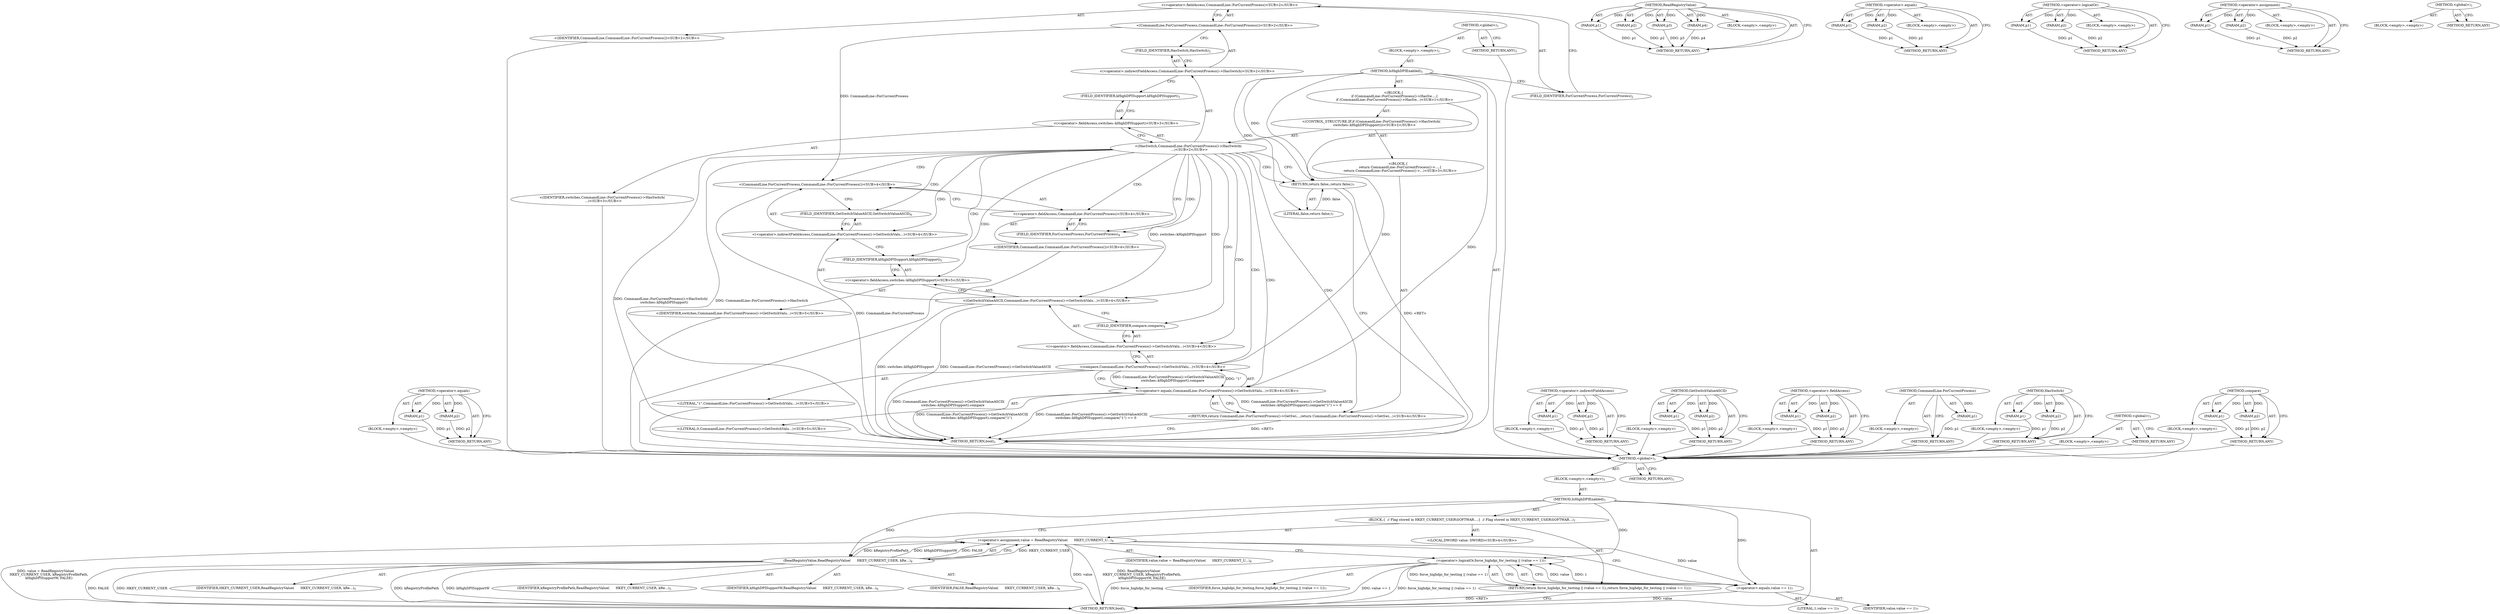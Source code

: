 digraph "&lt;global&gt;" {
vulnerable_81 [label=<(METHOD,&lt;operator&gt;.equals)>];
vulnerable_82 [label=<(PARAM,p1)>];
vulnerable_83 [label=<(PARAM,p2)>];
vulnerable_84 [label=<(BLOCK,&lt;empty&gt;,&lt;empty&gt;)>];
vulnerable_85 [label=<(METHOD_RETURN,ANY)>];
vulnerable_6 [label=<(METHOD,&lt;global&gt;)<SUB>1</SUB>>];
vulnerable_7 [label=<(BLOCK,&lt;empty&gt;,&lt;empty&gt;)<SUB>1</SUB>>];
vulnerable_8 [label=<(METHOD,IsHighDPIEnabled)<SUB>1</SUB>>];
vulnerable_9 [label="<(BLOCK,{
  if (CommandLine::ForCurrentProcess()-&gt;HasSw...,{
  if (CommandLine::ForCurrentProcess()-&gt;HasSw...)<SUB>1</SUB>>"];
vulnerable_10 [label="<(CONTROL_STRUCTURE,IF,if (CommandLine::ForCurrentProcess()-&gt;HasSwitch(
      switches::kHighDPISupport)))<SUB>2</SUB>>"];
vulnerable_11 [label="<(HasSwitch,CommandLine::ForCurrentProcess()-&gt;HasSwitch(
  ...)<SUB>2</SUB>>"];
vulnerable_12 [label="<(&lt;operator&gt;.indirectFieldAccess,CommandLine::ForCurrentProcess()-&gt;HasSwitch)<SUB>2</SUB>>"];
vulnerable_13 [label="<(CommandLine.ForCurrentProcess,CommandLine::ForCurrentProcess())<SUB>2</SUB>>"];
vulnerable_14 [label="<(&lt;operator&gt;.fieldAccess,CommandLine::ForCurrentProcess)<SUB>2</SUB>>"];
vulnerable_15 [label="<(IDENTIFIER,CommandLine,CommandLine::ForCurrentProcess())<SUB>2</SUB>>"];
vulnerable_16 [label=<(FIELD_IDENTIFIER,ForCurrentProcess,ForCurrentProcess)<SUB>2</SUB>>];
vulnerable_17 [label=<(FIELD_IDENTIFIER,HasSwitch,HasSwitch)<SUB>2</SUB>>];
vulnerable_18 [label="<(&lt;operator&gt;.fieldAccess,switches::kHighDPISupport)<SUB>3</SUB>>"];
vulnerable_19 [label="<(IDENTIFIER,switches,CommandLine::ForCurrentProcess()-&gt;HasSwitch(
  ...)<SUB>3</SUB>>"];
vulnerable_20 [label=<(FIELD_IDENTIFIER,kHighDPISupport,kHighDPISupport)<SUB>3</SUB>>];
vulnerable_21 [label="<(BLOCK,{
    return CommandLine::ForCurrentProcess()-&gt;...,{
    return CommandLine::ForCurrentProcess()-&gt;...)<SUB>3</SUB>>"];
vulnerable_22 [label="<(RETURN,return CommandLine::ForCurrentProcess()-&gt;GetSwi...,return CommandLine::ForCurrentProcess()-&gt;GetSwi...)<SUB>4</SUB>>"];
vulnerable_23 [label="<(&lt;operator&gt;.equals,CommandLine::ForCurrentProcess()-&gt;GetSwitchValu...)<SUB>4</SUB>>"];
vulnerable_24 [label="<(compare,CommandLine::ForCurrentProcess()-&gt;GetSwitchValu...)<SUB>4</SUB>>"];
vulnerable_25 [label="<(&lt;operator&gt;.fieldAccess,CommandLine::ForCurrentProcess()-&gt;GetSwitchValu...)<SUB>4</SUB>>"];
vulnerable_26 [label="<(GetSwitchValueASCII,CommandLine::ForCurrentProcess()-&gt;GetSwitchValu...)<SUB>4</SUB>>"];
vulnerable_27 [label="<(&lt;operator&gt;.indirectFieldAccess,CommandLine::ForCurrentProcess()-&gt;GetSwitchValu...)<SUB>4</SUB>>"];
vulnerable_28 [label="<(CommandLine.ForCurrentProcess,CommandLine::ForCurrentProcess())<SUB>4</SUB>>"];
vulnerable_29 [label="<(&lt;operator&gt;.fieldAccess,CommandLine::ForCurrentProcess)<SUB>4</SUB>>"];
vulnerable_30 [label="<(IDENTIFIER,CommandLine,CommandLine::ForCurrentProcess())<SUB>4</SUB>>"];
vulnerable_31 [label=<(FIELD_IDENTIFIER,ForCurrentProcess,ForCurrentProcess)<SUB>4</SUB>>];
vulnerable_32 [label=<(FIELD_IDENTIFIER,GetSwitchValueASCII,GetSwitchValueASCII)<SUB>4</SUB>>];
vulnerable_33 [label="<(&lt;operator&gt;.fieldAccess,switches::kHighDPISupport)<SUB>5</SUB>>"];
vulnerable_34 [label="<(IDENTIFIER,switches,CommandLine::ForCurrentProcess()-&gt;GetSwitchValu...)<SUB>5</SUB>>"];
vulnerable_35 [label=<(FIELD_IDENTIFIER,kHighDPISupport,kHighDPISupport)<SUB>5</SUB>>];
vulnerable_36 [label=<(FIELD_IDENTIFIER,compare,compare)<SUB>4</SUB>>];
vulnerable_37 [label="<(LITERAL,&quot;1&quot;,CommandLine::ForCurrentProcess()-&gt;GetSwitchValu...)<SUB>5</SUB>>"];
vulnerable_38 [label="<(LITERAL,0,CommandLine::ForCurrentProcess()-&gt;GetSwitchValu...)<SUB>5</SUB>>"];
vulnerable_39 [label=<(RETURN,return false;,return false;)<SUB>7</SUB>>];
vulnerable_40 [label=<(LITERAL,false,return false;)<SUB>7</SUB>>];
vulnerable_41 [label=<(METHOD_RETURN,bool)<SUB>1</SUB>>];
vulnerable_43 [label=<(METHOD_RETURN,ANY)<SUB>1</SUB>>];
vulnerable_67 [label=<(METHOD,&lt;operator&gt;.indirectFieldAccess)>];
vulnerable_68 [label=<(PARAM,p1)>];
vulnerable_69 [label=<(PARAM,p2)>];
vulnerable_70 [label=<(BLOCK,&lt;empty&gt;,&lt;empty&gt;)>];
vulnerable_71 [label=<(METHOD_RETURN,ANY)>];
vulnerable_91 [label=<(METHOD,GetSwitchValueASCII)>];
vulnerable_92 [label=<(PARAM,p1)>];
vulnerable_93 [label=<(PARAM,p2)>];
vulnerable_94 [label=<(BLOCK,&lt;empty&gt;,&lt;empty&gt;)>];
vulnerable_95 [label=<(METHOD_RETURN,ANY)>];
vulnerable_76 [label=<(METHOD,&lt;operator&gt;.fieldAccess)>];
vulnerable_77 [label=<(PARAM,p1)>];
vulnerable_78 [label=<(PARAM,p2)>];
vulnerable_79 [label=<(BLOCK,&lt;empty&gt;,&lt;empty&gt;)>];
vulnerable_80 [label=<(METHOD_RETURN,ANY)>];
vulnerable_72 [label=<(METHOD,CommandLine.ForCurrentProcess)>];
vulnerable_73 [label=<(PARAM,p1)>];
vulnerable_74 [label=<(BLOCK,&lt;empty&gt;,&lt;empty&gt;)>];
vulnerable_75 [label=<(METHOD_RETURN,ANY)>];
vulnerable_62 [label=<(METHOD,HasSwitch)>];
vulnerable_63 [label=<(PARAM,p1)>];
vulnerable_64 [label=<(PARAM,p2)>];
vulnerable_65 [label=<(BLOCK,&lt;empty&gt;,&lt;empty&gt;)>];
vulnerable_66 [label=<(METHOD_RETURN,ANY)>];
vulnerable_56 [label=<(METHOD,&lt;global&gt;)<SUB>1</SUB>>];
vulnerable_57 [label=<(BLOCK,&lt;empty&gt;,&lt;empty&gt;)>];
vulnerable_58 [label=<(METHOD_RETURN,ANY)>];
vulnerable_86 [label=<(METHOD,compare)>];
vulnerable_87 [label=<(PARAM,p1)>];
vulnerable_88 [label=<(PARAM,p2)>];
vulnerable_89 [label=<(BLOCK,&lt;empty&gt;,&lt;empty&gt;)>];
vulnerable_90 [label=<(METHOD_RETURN,ANY)>];
fixed_6 [label=<(METHOD,&lt;global&gt;)<SUB>1</SUB>>];
fixed_7 [label=<(BLOCK,&lt;empty&gt;,&lt;empty&gt;)<SUB>1</SUB>>];
fixed_8 [label=<(METHOD,IsHighDPIEnabled)<SUB>1</SUB>>];
fixed_9 [label=<(BLOCK,{
  // Flag stored in HKEY_CURRENT_USER\SOFTWAR...,{
  // Flag stored in HKEY_CURRENT_USER\SOFTWAR...)<SUB>1</SUB>>];
fixed_10 [label="<(LOCAL,DWORD value: DWORD)<SUB>4</SUB>>"];
fixed_11 [label=<(&lt;operator&gt;.assignment,value = ReadRegistryValue(
      HKEY_CURRENT_U...)<SUB>4</SUB>>];
fixed_12 [label=<(IDENTIFIER,value,value = ReadRegistryValue(
      HKEY_CURRENT_U...)<SUB>4</SUB>>];
fixed_13 [label=<(ReadRegistryValue,ReadRegistryValue(
      HKEY_CURRENT_USER, kRe...)<SUB>4</SUB>>];
fixed_14 [label=<(IDENTIFIER,HKEY_CURRENT_USER,ReadRegistryValue(
      HKEY_CURRENT_USER, kRe...)<SUB>5</SUB>>];
fixed_15 [label=<(IDENTIFIER,kRegistryProfilePath,ReadRegistryValue(
      HKEY_CURRENT_USER, kRe...)<SUB>5</SUB>>];
fixed_16 [label=<(IDENTIFIER,kHighDPISupportW,ReadRegistryValue(
      HKEY_CURRENT_USER, kRe...)<SUB>6</SUB>>];
fixed_17 [label=<(IDENTIFIER,FALSE,ReadRegistryValue(
      HKEY_CURRENT_USER, kRe...)<SUB>6</SUB>>];
fixed_18 [label=<(RETURN,return force_highdpi_for_testing || (value == 1);,return force_highdpi_for_testing || (value == 1);)<SUB>7</SUB>>];
fixed_19 [label=<(&lt;operator&gt;.logicalOr,force_highdpi_for_testing || (value == 1))<SUB>7</SUB>>];
fixed_20 [label=<(IDENTIFIER,force_highdpi_for_testing,force_highdpi_for_testing || (value == 1))<SUB>7</SUB>>];
fixed_21 [label=<(&lt;operator&gt;.equals,value == 1)<SUB>7</SUB>>];
fixed_22 [label=<(IDENTIFIER,value,value == 1)<SUB>7</SUB>>];
fixed_23 [label=<(LITERAL,1,value == 1)<SUB>7</SUB>>];
fixed_24 [label=<(METHOD_RETURN,bool)<SUB>1</SUB>>];
fixed_26 [label=<(METHOD_RETURN,ANY)<SUB>1</SUB>>];
fixed_50 [label=<(METHOD,ReadRegistryValue)>];
fixed_51 [label=<(PARAM,p1)>];
fixed_52 [label=<(PARAM,p2)>];
fixed_53 [label=<(PARAM,p3)>];
fixed_54 [label=<(PARAM,p4)>];
fixed_55 [label=<(BLOCK,&lt;empty&gt;,&lt;empty&gt;)>];
fixed_56 [label=<(METHOD_RETURN,ANY)>];
fixed_62 [label=<(METHOD,&lt;operator&gt;.equals)>];
fixed_63 [label=<(PARAM,p1)>];
fixed_64 [label=<(PARAM,p2)>];
fixed_65 [label=<(BLOCK,&lt;empty&gt;,&lt;empty&gt;)>];
fixed_66 [label=<(METHOD_RETURN,ANY)>];
fixed_57 [label=<(METHOD,&lt;operator&gt;.logicalOr)>];
fixed_58 [label=<(PARAM,p1)>];
fixed_59 [label=<(PARAM,p2)>];
fixed_60 [label=<(BLOCK,&lt;empty&gt;,&lt;empty&gt;)>];
fixed_61 [label=<(METHOD_RETURN,ANY)>];
fixed_45 [label=<(METHOD,&lt;operator&gt;.assignment)>];
fixed_46 [label=<(PARAM,p1)>];
fixed_47 [label=<(PARAM,p2)>];
fixed_48 [label=<(BLOCK,&lt;empty&gt;,&lt;empty&gt;)>];
fixed_49 [label=<(METHOD_RETURN,ANY)>];
fixed_39 [label=<(METHOD,&lt;global&gt;)<SUB>1</SUB>>];
fixed_40 [label=<(BLOCK,&lt;empty&gt;,&lt;empty&gt;)>];
fixed_41 [label=<(METHOD_RETURN,ANY)>];
vulnerable_81 -> vulnerable_82  [key=0, label="AST: "];
vulnerable_81 -> vulnerable_82  [key=1, label="DDG: "];
vulnerable_81 -> vulnerable_84  [key=0, label="AST: "];
vulnerable_81 -> vulnerable_83  [key=0, label="AST: "];
vulnerable_81 -> vulnerable_83  [key=1, label="DDG: "];
vulnerable_81 -> vulnerable_85  [key=0, label="AST: "];
vulnerable_81 -> vulnerable_85  [key=1, label="CFG: "];
vulnerable_82 -> vulnerable_85  [key=0, label="DDG: p1"];
vulnerable_83 -> vulnerable_85  [key=0, label="DDG: p2"];
vulnerable_84 -> fixed_6  [key=0];
vulnerable_85 -> fixed_6  [key=0];
vulnerable_6 -> vulnerable_7  [key=0, label="AST: "];
vulnerable_6 -> vulnerable_43  [key=0, label="AST: "];
vulnerable_6 -> vulnerable_43  [key=1, label="CFG: "];
vulnerable_7 -> vulnerable_8  [key=0, label="AST: "];
vulnerable_8 -> vulnerable_9  [key=0, label="AST: "];
vulnerable_8 -> vulnerable_41  [key=0, label="AST: "];
vulnerable_8 -> vulnerable_16  [key=0, label="CFG: "];
vulnerable_8 -> vulnerable_39  [key=0, label="DDG: "];
vulnerable_8 -> vulnerable_40  [key=0, label="DDG: "];
vulnerable_8 -> vulnerable_23  [key=0, label="DDG: "];
vulnerable_8 -> vulnerable_24  [key=0, label="DDG: "];
vulnerable_9 -> vulnerable_10  [key=0, label="AST: "];
vulnerable_9 -> vulnerable_39  [key=0, label="AST: "];
vulnerable_10 -> vulnerable_11  [key=0, label="AST: "];
vulnerable_10 -> vulnerable_21  [key=0, label="AST: "];
vulnerable_11 -> vulnerable_12  [key=0, label="AST: "];
vulnerable_11 -> vulnerable_18  [key=0, label="AST: "];
vulnerable_11 -> vulnerable_31  [key=0, label="CFG: "];
vulnerable_11 -> vulnerable_31  [key=1, label="CDG: "];
vulnerable_11 -> vulnerable_39  [key=0, label="CFG: "];
vulnerable_11 -> vulnerable_39  [key=1, label="CDG: "];
vulnerable_11 -> vulnerable_41  [key=0, label="DDG: CommandLine::ForCurrentProcess()-&gt;HasSwitch"];
vulnerable_11 -> vulnerable_41  [key=1, label="DDG: CommandLine::ForCurrentProcess()-&gt;HasSwitch(
      switches::kHighDPISupport)"];
vulnerable_11 -> vulnerable_26  [key=0, label="DDG: switches::kHighDPISupport"];
vulnerable_11 -> vulnerable_26  [key=1, label="CDG: "];
vulnerable_11 -> vulnerable_24  [key=0, label="CDG: "];
vulnerable_11 -> vulnerable_29  [key=0, label="CDG: "];
vulnerable_11 -> vulnerable_32  [key=0, label="CDG: "];
vulnerable_11 -> vulnerable_33  [key=0, label="CDG: "];
vulnerable_11 -> vulnerable_23  [key=0, label="CDG: "];
vulnerable_11 -> vulnerable_28  [key=0, label="CDG: "];
vulnerable_11 -> vulnerable_36  [key=0, label="CDG: "];
vulnerable_11 -> vulnerable_35  [key=0, label="CDG: "];
vulnerable_11 -> vulnerable_25  [key=0, label="CDG: "];
vulnerable_11 -> vulnerable_22  [key=0, label="CDG: "];
vulnerable_11 -> vulnerable_27  [key=0, label="CDG: "];
vulnerable_12 -> vulnerable_13  [key=0, label="AST: "];
vulnerable_12 -> vulnerable_17  [key=0, label="AST: "];
vulnerable_12 -> vulnerable_20  [key=0, label="CFG: "];
vulnerable_13 -> vulnerable_14  [key=0, label="AST: "];
vulnerable_13 -> vulnerable_17  [key=0, label="CFG: "];
vulnerable_13 -> vulnerable_28  [key=0, label="DDG: CommandLine::ForCurrentProcess"];
vulnerable_14 -> vulnerable_15  [key=0, label="AST: "];
vulnerable_14 -> vulnerable_16  [key=0, label="AST: "];
vulnerable_14 -> vulnerable_13  [key=0, label="CFG: "];
vulnerable_15 -> fixed_6  [key=0];
vulnerable_16 -> vulnerable_14  [key=0, label="CFG: "];
vulnerable_17 -> vulnerable_12  [key=0, label="CFG: "];
vulnerable_18 -> vulnerable_19  [key=0, label="AST: "];
vulnerable_18 -> vulnerable_20  [key=0, label="AST: "];
vulnerable_18 -> vulnerable_11  [key=0, label="CFG: "];
vulnerable_19 -> fixed_6  [key=0];
vulnerable_20 -> vulnerable_18  [key=0, label="CFG: "];
vulnerable_21 -> vulnerable_22  [key=0, label="AST: "];
vulnerable_22 -> vulnerable_23  [key=0, label="AST: "];
vulnerable_22 -> vulnerable_41  [key=0, label="CFG: "];
vulnerable_22 -> vulnerable_41  [key=1, label="DDG: &lt;RET&gt;"];
vulnerable_23 -> vulnerable_24  [key=0, label="AST: "];
vulnerable_23 -> vulnerable_38  [key=0, label="AST: "];
vulnerable_23 -> vulnerable_22  [key=0, label="CFG: "];
vulnerable_23 -> vulnerable_22  [key=1, label="DDG: CommandLine::ForCurrentProcess()-&gt;GetSwitchValueASCII(
        switches::kHighDPISupport).compare(&quot;1&quot;) == 0"];
vulnerable_23 -> vulnerable_41  [key=0, label="DDG: CommandLine::ForCurrentProcess()-&gt;GetSwitchValueASCII(
        switches::kHighDPISupport).compare(&quot;1&quot;)"];
vulnerable_23 -> vulnerable_41  [key=1, label="DDG: CommandLine::ForCurrentProcess()-&gt;GetSwitchValueASCII(
        switches::kHighDPISupport).compare(&quot;1&quot;) == 0"];
vulnerable_24 -> vulnerable_25  [key=0, label="AST: "];
vulnerable_24 -> vulnerable_37  [key=0, label="AST: "];
vulnerable_24 -> vulnerable_23  [key=0, label="CFG: "];
vulnerable_24 -> vulnerable_23  [key=1, label="DDG: CommandLine::ForCurrentProcess()-&gt;GetSwitchValueASCII(
        switches::kHighDPISupport).compare"];
vulnerable_24 -> vulnerable_23  [key=2, label="DDG: &quot;1&quot;"];
vulnerable_24 -> vulnerable_41  [key=0, label="DDG: CommandLine::ForCurrentProcess()-&gt;GetSwitchValueASCII(
        switches::kHighDPISupport).compare"];
vulnerable_25 -> vulnerable_26  [key=0, label="AST: "];
vulnerable_25 -> vulnerable_36  [key=0, label="AST: "];
vulnerable_25 -> vulnerable_24  [key=0, label="CFG: "];
vulnerable_26 -> vulnerable_27  [key=0, label="AST: "];
vulnerable_26 -> vulnerable_33  [key=0, label="AST: "];
vulnerable_26 -> vulnerable_36  [key=0, label="CFG: "];
vulnerable_26 -> vulnerable_41  [key=0, label="DDG: CommandLine::ForCurrentProcess()-&gt;GetSwitchValueASCII"];
vulnerable_26 -> vulnerable_41  [key=1, label="DDG: switches::kHighDPISupport"];
vulnerable_27 -> vulnerable_28  [key=0, label="AST: "];
vulnerable_27 -> vulnerable_32  [key=0, label="AST: "];
vulnerable_27 -> vulnerable_35  [key=0, label="CFG: "];
vulnerable_28 -> vulnerable_29  [key=0, label="AST: "];
vulnerable_28 -> vulnerable_32  [key=0, label="CFG: "];
vulnerable_28 -> vulnerable_41  [key=0, label="DDG: CommandLine::ForCurrentProcess"];
vulnerable_29 -> vulnerable_30  [key=0, label="AST: "];
vulnerable_29 -> vulnerable_31  [key=0, label="AST: "];
vulnerable_29 -> vulnerable_28  [key=0, label="CFG: "];
vulnerable_30 -> fixed_6  [key=0];
vulnerable_31 -> vulnerable_29  [key=0, label="CFG: "];
vulnerable_32 -> vulnerable_27  [key=0, label="CFG: "];
vulnerable_33 -> vulnerable_34  [key=0, label="AST: "];
vulnerable_33 -> vulnerable_35  [key=0, label="AST: "];
vulnerable_33 -> vulnerable_26  [key=0, label="CFG: "];
vulnerable_34 -> fixed_6  [key=0];
vulnerable_35 -> vulnerable_33  [key=0, label="CFG: "];
vulnerable_36 -> vulnerable_25  [key=0, label="CFG: "];
vulnerable_37 -> fixed_6  [key=0];
vulnerable_38 -> fixed_6  [key=0];
vulnerable_39 -> vulnerable_40  [key=0, label="AST: "];
vulnerable_39 -> vulnerable_41  [key=0, label="CFG: "];
vulnerable_39 -> vulnerable_41  [key=1, label="DDG: &lt;RET&gt;"];
vulnerable_40 -> vulnerable_39  [key=0, label="DDG: false"];
vulnerable_41 -> fixed_6  [key=0];
vulnerable_43 -> fixed_6  [key=0];
vulnerable_67 -> vulnerable_68  [key=0, label="AST: "];
vulnerable_67 -> vulnerable_68  [key=1, label="DDG: "];
vulnerable_67 -> vulnerable_70  [key=0, label="AST: "];
vulnerable_67 -> vulnerable_69  [key=0, label="AST: "];
vulnerable_67 -> vulnerable_69  [key=1, label="DDG: "];
vulnerable_67 -> vulnerable_71  [key=0, label="AST: "];
vulnerable_67 -> vulnerable_71  [key=1, label="CFG: "];
vulnerable_68 -> vulnerable_71  [key=0, label="DDG: p1"];
vulnerable_69 -> vulnerable_71  [key=0, label="DDG: p2"];
vulnerable_70 -> fixed_6  [key=0];
vulnerable_71 -> fixed_6  [key=0];
vulnerable_91 -> vulnerable_92  [key=0, label="AST: "];
vulnerable_91 -> vulnerable_92  [key=1, label="DDG: "];
vulnerable_91 -> vulnerable_94  [key=0, label="AST: "];
vulnerable_91 -> vulnerable_93  [key=0, label="AST: "];
vulnerable_91 -> vulnerable_93  [key=1, label="DDG: "];
vulnerable_91 -> vulnerable_95  [key=0, label="AST: "];
vulnerable_91 -> vulnerable_95  [key=1, label="CFG: "];
vulnerable_92 -> vulnerable_95  [key=0, label="DDG: p1"];
vulnerable_93 -> vulnerable_95  [key=0, label="DDG: p2"];
vulnerable_94 -> fixed_6  [key=0];
vulnerable_95 -> fixed_6  [key=0];
vulnerable_76 -> vulnerable_77  [key=0, label="AST: "];
vulnerable_76 -> vulnerable_77  [key=1, label="DDG: "];
vulnerable_76 -> vulnerable_79  [key=0, label="AST: "];
vulnerable_76 -> vulnerable_78  [key=0, label="AST: "];
vulnerable_76 -> vulnerable_78  [key=1, label="DDG: "];
vulnerable_76 -> vulnerable_80  [key=0, label="AST: "];
vulnerable_76 -> vulnerable_80  [key=1, label="CFG: "];
vulnerable_77 -> vulnerable_80  [key=0, label="DDG: p1"];
vulnerable_78 -> vulnerable_80  [key=0, label="DDG: p2"];
vulnerable_79 -> fixed_6  [key=0];
vulnerable_80 -> fixed_6  [key=0];
vulnerable_72 -> vulnerable_73  [key=0, label="AST: "];
vulnerable_72 -> vulnerable_73  [key=1, label="DDG: "];
vulnerable_72 -> vulnerable_74  [key=0, label="AST: "];
vulnerable_72 -> vulnerable_75  [key=0, label="AST: "];
vulnerable_72 -> vulnerable_75  [key=1, label="CFG: "];
vulnerable_73 -> vulnerable_75  [key=0, label="DDG: p1"];
vulnerable_74 -> fixed_6  [key=0];
vulnerable_75 -> fixed_6  [key=0];
vulnerable_62 -> vulnerable_63  [key=0, label="AST: "];
vulnerable_62 -> vulnerable_63  [key=1, label="DDG: "];
vulnerable_62 -> vulnerable_65  [key=0, label="AST: "];
vulnerable_62 -> vulnerable_64  [key=0, label="AST: "];
vulnerable_62 -> vulnerable_64  [key=1, label="DDG: "];
vulnerable_62 -> vulnerable_66  [key=0, label="AST: "];
vulnerable_62 -> vulnerable_66  [key=1, label="CFG: "];
vulnerable_63 -> vulnerable_66  [key=0, label="DDG: p1"];
vulnerable_64 -> vulnerable_66  [key=0, label="DDG: p2"];
vulnerable_65 -> fixed_6  [key=0];
vulnerable_66 -> fixed_6  [key=0];
vulnerable_56 -> vulnerable_57  [key=0, label="AST: "];
vulnerable_56 -> vulnerable_58  [key=0, label="AST: "];
vulnerable_56 -> vulnerable_58  [key=1, label="CFG: "];
vulnerable_57 -> fixed_6  [key=0];
vulnerable_58 -> fixed_6  [key=0];
vulnerable_86 -> vulnerable_87  [key=0, label="AST: "];
vulnerable_86 -> vulnerable_87  [key=1, label="DDG: "];
vulnerable_86 -> vulnerable_89  [key=0, label="AST: "];
vulnerable_86 -> vulnerable_88  [key=0, label="AST: "];
vulnerable_86 -> vulnerable_88  [key=1, label="DDG: "];
vulnerable_86 -> vulnerable_90  [key=0, label="AST: "];
vulnerable_86 -> vulnerable_90  [key=1, label="CFG: "];
vulnerable_87 -> vulnerable_90  [key=0, label="DDG: p1"];
vulnerable_88 -> vulnerable_90  [key=0, label="DDG: p2"];
vulnerable_89 -> fixed_6  [key=0];
vulnerable_90 -> fixed_6  [key=0];
fixed_6 -> fixed_7  [key=0, label="AST: "];
fixed_6 -> fixed_26  [key=0, label="AST: "];
fixed_6 -> fixed_26  [key=1, label="CFG: "];
fixed_7 -> fixed_8  [key=0, label="AST: "];
fixed_8 -> fixed_9  [key=0, label="AST: "];
fixed_8 -> fixed_24  [key=0, label="AST: "];
fixed_8 -> fixed_13  [key=0, label="CFG: "];
fixed_8 -> fixed_13  [key=1, label="DDG: "];
fixed_8 -> fixed_19  [key=0, label="DDG: "];
fixed_8 -> fixed_21  [key=0, label="DDG: "];
fixed_9 -> fixed_10  [key=0, label="AST: "];
fixed_9 -> fixed_11  [key=0, label="AST: "];
fixed_9 -> fixed_18  [key=0, label="AST: "];
fixed_11 -> fixed_12  [key=0, label="AST: "];
fixed_11 -> fixed_13  [key=0, label="AST: "];
fixed_11 -> fixed_19  [key=0, label="CFG: "];
fixed_11 -> fixed_21  [key=0, label="CFG: "];
fixed_11 -> fixed_21  [key=1, label="DDG: value"];
fixed_11 -> fixed_24  [key=0, label="DDG: value"];
fixed_11 -> fixed_24  [key=1, label="DDG: ReadRegistryValue(
      HKEY_CURRENT_USER, kRegistryProfilePath,
      kHighDPISupportW, FALSE)"];
fixed_11 -> fixed_24  [key=2, label="DDG: value = ReadRegistryValue(
      HKEY_CURRENT_USER, kRegistryProfilePath,
      kHighDPISupportW, FALSE)"];
fixed_13 -> fixed_14  [key=0, label="AST: "];
fixed_13 -> fixed_15  [key=0, label="AST: "];
fixed_13 -> fixed_16  [key=0, label="AST: "];
fixed_13 -> fixed_17  [key=0, label="AST: "];
fixed_13 -> fixed_11  [key=0, label="CFG: "];
fixed_13 -> fixed_11  [key=1, label="DDG: HKEY_CURRENT_USER"];
fixed_13 -> fixed_11  [key=2, label="DDG: kRegistryProfilePath"];
fixed_13 -> fixed_11  [key=3, label="DDG: kHighDPISupportW"];
fixed_13 -> fixed_11  [key=4, label="DDG: FALSE"];
fixed_13 -> fixed_24  [key=0, label="DDG: kRegistryProfilePath"];
fixed_13 -> fixed_24  [key=1, label="DDG: kHighDPISupportW"];
fixed_13 -> fixed_24  [key=2, label="DDG: FALSE"];
fixed_13 -> fixed_24  [key=3, label="DDG: HKEY_CURRENT_USER"];
fixed_18 -> fixed_19  [key=0, label="AST: "];
fixed_18 -> fixed_24  [key=0, label="CFG: "];
fixed_18 -> fixed_24  [key=1, label="DDG: &lt;RET&gt;"];
fixed_19 -> fixed_20  [key=0, label="AST: "];
fixed_19 -> fixed_21  [key=0, label="AST: "];
fixed_19 -> fixed_18  [key=0, label="CFG: "];
fixed_19 -> fixed_18  [key=1, label="DDG: force_highdpi_for_testing || (value == 1)"];
fixed_19 -> fixed_24  [key=0, label="DDG: force_highdpi_for_testing"];
fixed_19 -> fixed_24  [key=1, label="DDG: value == 1"];
fixed_19 -> fixed_24  [key=2, label="DDG: force_highdpi_for_testing || (value == 1)"];
fixed_21 -> fixed_22  [key=0, label="AST: "];
fixed_21 -> fixed_23  [key=0, label="AST: "];
fixed_21 -> fixed_19  [key=0, label="CFG: "];
fixed_21 -> fixed_19  [key=1, label="DDG: value"];
fixed_21 -> fixed_19  [key=2, label="DDG: 1"];
fixed_21 -> fixed_24  [key=0, label="DDG: value"];
fixed_50 -> fixed_51  [key=0, label="AST: "];
fixed_50 -> fixed_51  [key=1, label="DDG: "];
fixed_50 -> fixed_55  [key=0, label="AST: "];
fixed_50 -> fixed_52  [key=0, label="AST: "];
fixed_50 -> fixed_52  [key=1, label="DDG: "];
fixed_50 -> fixed_56  [key=0, label="AST: "];
fixed_50 -> fixed_56  [key=1, label="CFG: "];
fixed_50 -> fixed_53  [key=0, label="AST: "];
fixed_50 -> fixed_53  [key=1, label="DDG: "];
fixed_50 -> fixed_54  [key=0, label="AST: "];
fixed_50 -> fixed_54  [key=1, label="DDG: "];
fixed_51 -> fixed_56  [key=0, label="DDG: p1"];
fixed_52 -> fixed_56  [key=0, label="DDG: p2"];
fixed_53 -> fixed_56  [key=0, label="DDG: p3"];
fixed_54 -> fixed_56  [key=0, label="DDG: p4"];
fixed_62 -> fixed_63  [key=0, label="AST: "];
fixed_62 -> fixed_63  [key=1, label="DDG: "];
fixed_62 -> fixed_65  [key=0, label="AST: "];
fixed_62 -> fixed_64  [key=0, label="AST: "];
fixed_62 -> fixed_64  [key=1, label="DDG: "];
fixed_62 -> fixed_66  [key=0, label="AST: "];
fixed_62 -> fixed_66  [key=1, label="CFG: "];
fixed_63 -> fixed_66  [key=0, label="DDG: p1"];
fixed_64 -> fixed_66  [key=0, label="DDG: p2"];
fixed_57 -> fixed_58  [key=0, label="AST: "];
fixed_57 -> fixed_58  [key=1, label="DDG: "];
fixed_57 -> fixed_60  [key=0, label="AST: "];
fixed_57 -> fixed_59  [key=0, label="AST: "];
fixed_57 -> fixed_59  [key=1, label="DDG: "];
fixed_57 -> fixed_61  [key=0, label="AST: "];
fixed_57 -> fixed_61  [key=1, label="CFG: "];
fixed_58 -> fixed_61  [key=0, label="DDG: p1"];
fixed_59 -> fixed_61  [key=0, label="DDG: p2"];
fixed_45 -> fixed_46  [key=0, label="AST: "];
fixed_45 -> fixed_46  [key=1, label="DDG: "];
fixed_45 -> fixed_48  [key=0, label="AST: "];
fixed_45 -> fixed_47  [key=0, label="AST: "];
fixed_45 -> fixed_47  [key=1, label="DDG: "];
fixed_45 -> fixed_49  [key=0, label="AST: "];
fixed_45 -> fixed_49  [key=1, label="CFG: "];
fixed_46 -> fixed_49  [key=0, label="DDG: p1"];
fixed_47 -> fixed_49  [key=0, label="DDG: p2"];
fixed_39 -> fixed_40  [key=0, label="AST: "];
fixed_39 -> fixed_41  [key=0, label="AST: "];
fixed_39 -> fixed_41  [key=1, label="CFG: "];
}
